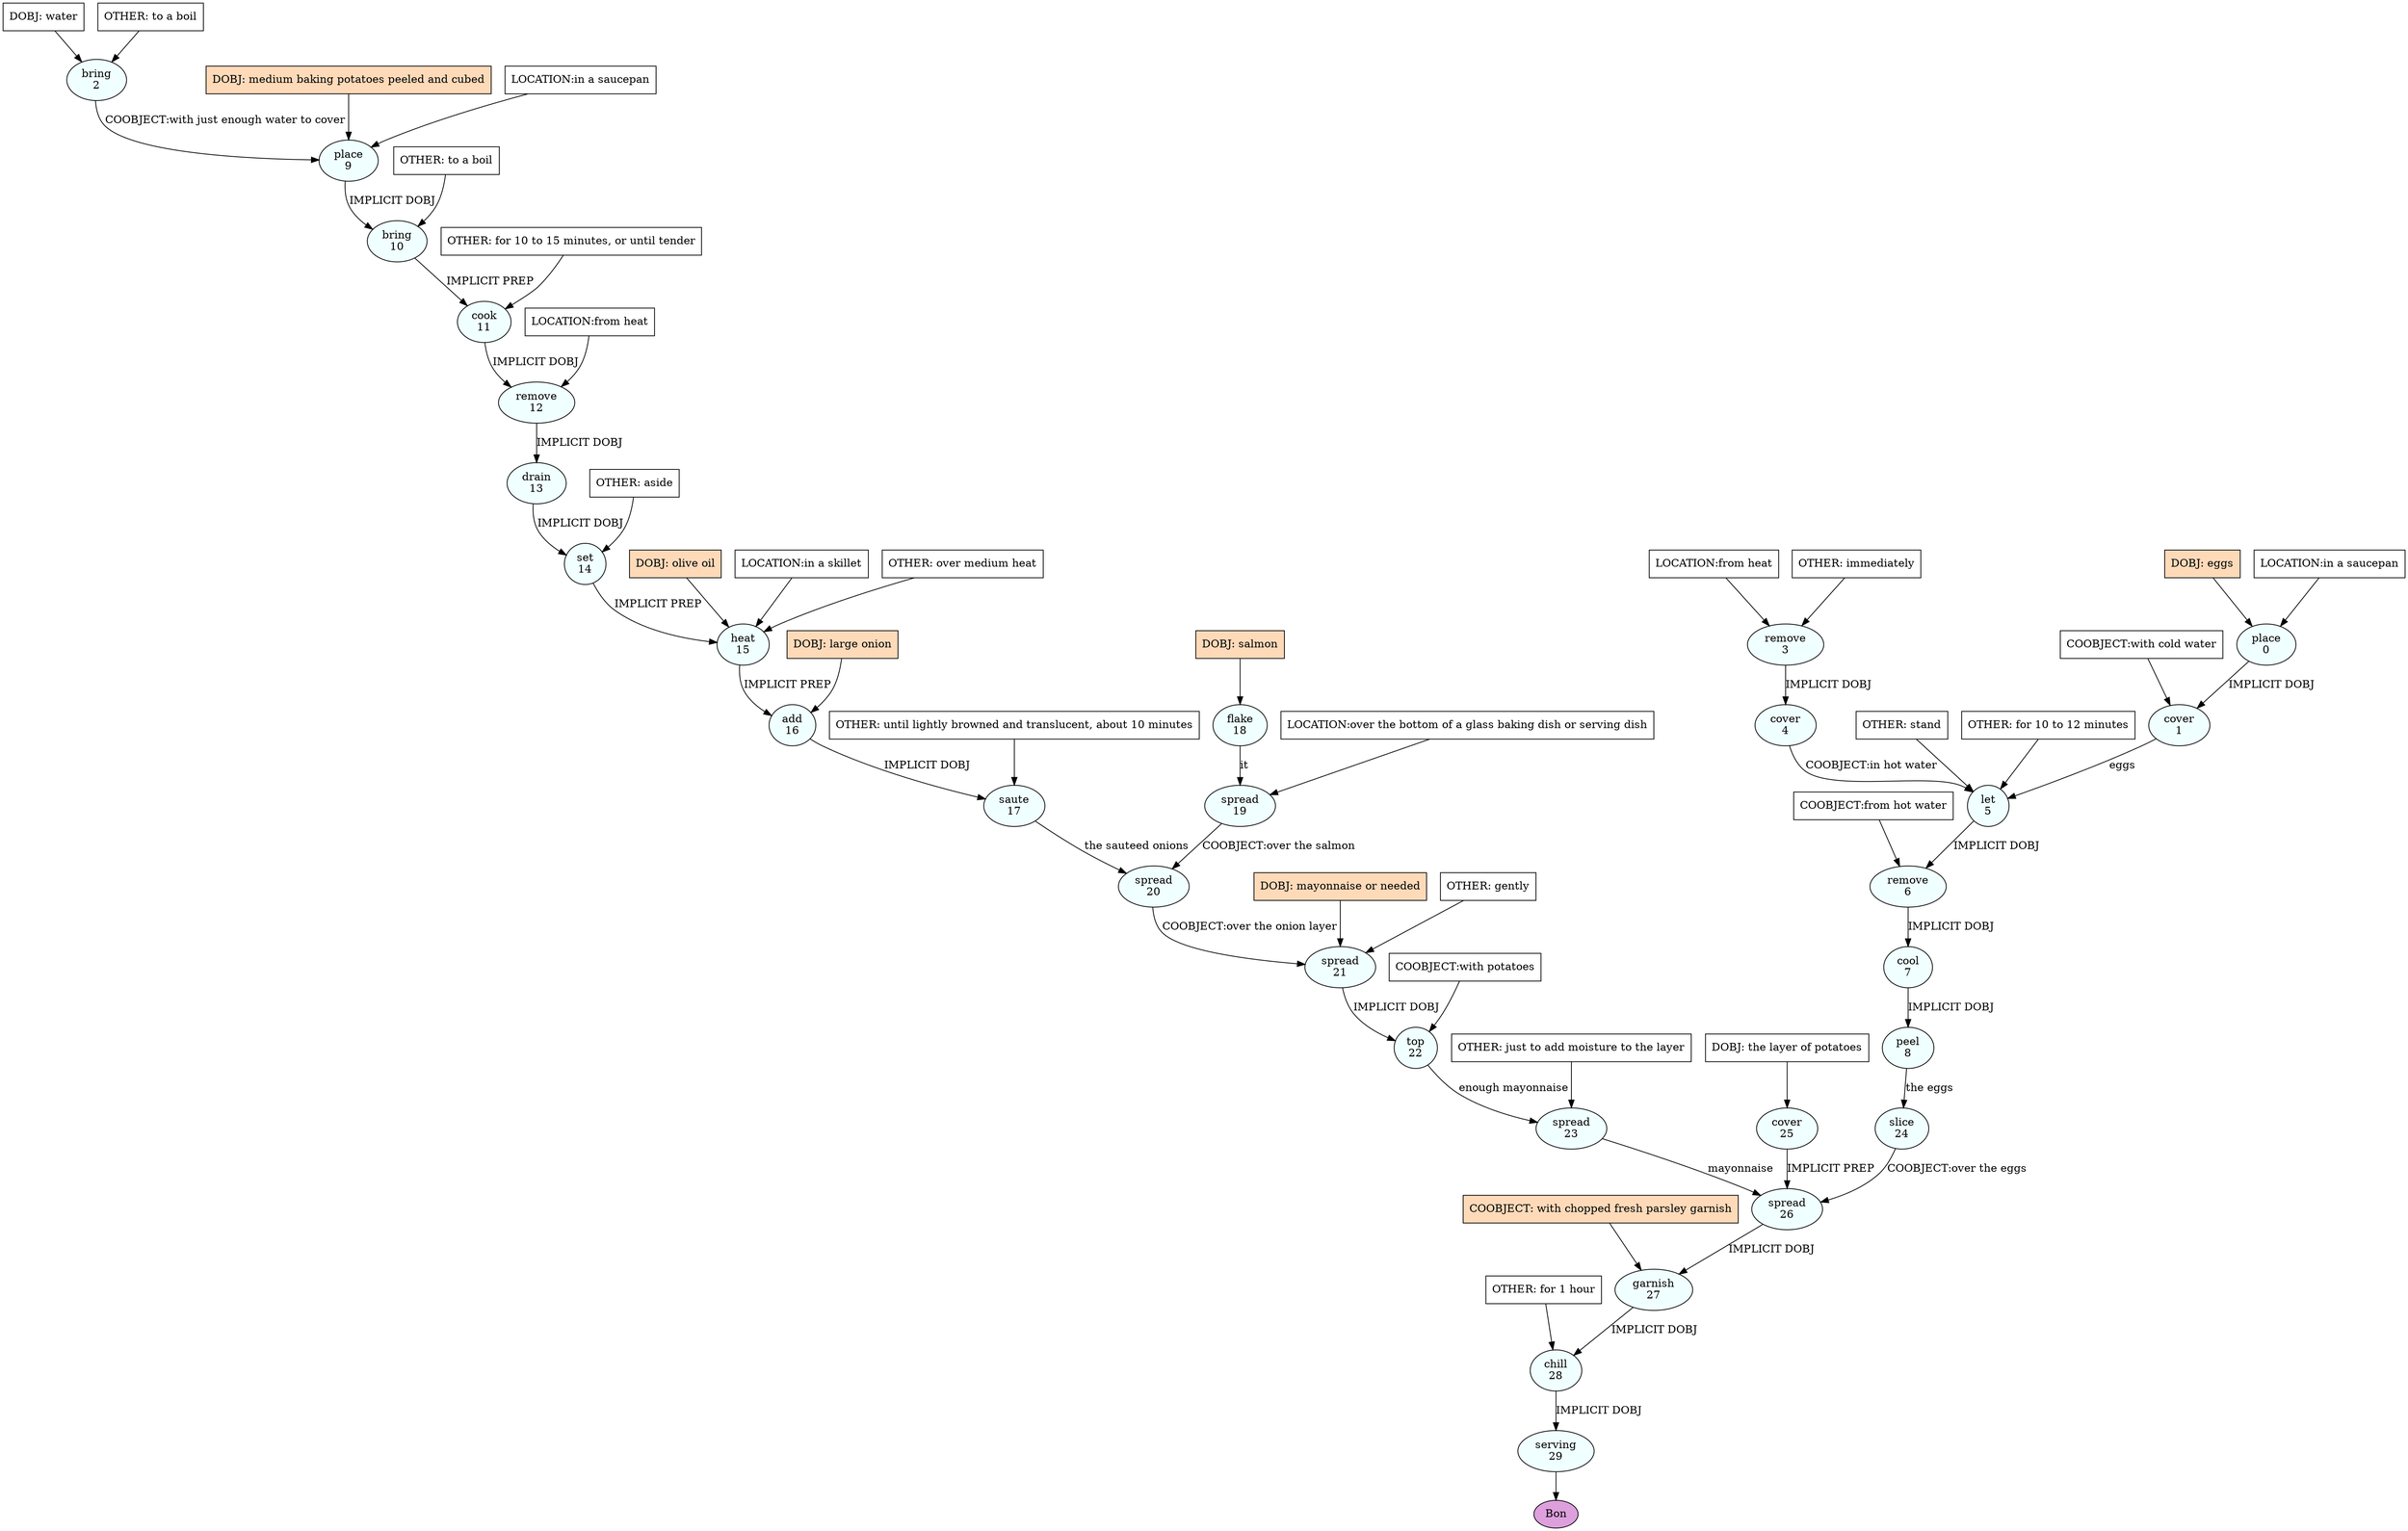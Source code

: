 digraph recipe {
E0[label="place
0", shape=oval, style=filled, fillcolor=azure]
E1[label="cover
1", shape=oval, style=filled, fillcolor=azure]
E2[label="bring
2", shape=oval, style=filled, fillcolor=azure]
E3[label="remove
3", shape=oval, style=filled, fillcolor=azure]
E4[label="cover
4", shape=oval, style=filled, fillcolor=azure]
E5[label="let
5", shape=oval, style=filled, fillcolor=azure]
E6[label="remove
6", shape=oval, style=filled, fillcolor=azure]
E7[label="cool
7", shape=oval, style=filled, fillcolor=azure]
E8[label="peel
8", shape=oval, style=filled, fillcolor=azure]
E9[label="place
9", shape=oval, style=filled, fillcolor=azure]
E10[label="bring
10", shape=oval, style=filled, fillcolor=azure]
E11[label="cook
11", shape=oval, style=filled, fillcolor=azure]
E12[label="remove
12", shape=oval, style=filled, fillcolor=azure]
E13[label="drain
13", shape=oval, style=filled, fillcolor=azure]
E14[label="set
14", shape=oval, style=filled, fillcolor=azure]
E15[label="heat
15", shape=oval, style=filled, fillcolor=azure]
E16[label="add
16", shape=oval, style=filled, fillcolor=azure]
E17[label="saute
17", shape=oval, style=filled, fillcolor=azure]
E18[label="flake
18", shape=oval, style=filled, fillcolor=azure]
E19[label="spread
19", shape=oval, style=filled, fillcolor=azure]
E20[label="spread
20", shape=oval, style=filled, fillcolor=azure]
E21[label="spread
21", shape=oval, style=filled, fillcolor=azure]
E22[label="top
22", shape=oval, style=filled, fillcolor=azure]
E23[label="spread
23", shape=oval, style=filled, fillcolor=azure]
E24[label="slice
24", shape=oval, style=filled, fillcolor=azure]
E25[label="cover
25", shape=oval, style=filled, fillcolor=azure]
E26[label="spread
26", shape=oval, style=filled, fillcolor=azure]
E27[label="garnish
27", shape=oval, style=filled, fillcolor=azure]
E28[label="chill
28", shape=oval, style=filled, fillcolor=azure]
E29[label="serving
29", shape=oval, style=filled, fillcolor=azure]
D2[label="DOBJ: water", shape=box, style=filled, fillcolor=white]
D2 -> E2
O2_0[label="OTHER: to a boil", shape=box, style=filled, fillcolor=white]
O2_0 -> E2
P3_0[label="LOCATION:from heat", shape=box, style=filled, fillcolor=white]
P3_0 -> E3
O3_0[label="OTHER: immediately", shape=box, style=filled, fillcolor=white]
O3_0 -> E3
D18[label="DOBJ: salmon", shape=box, style=filled, fillcolor=peachpuff]
D18 -> E18
D0[label="DOBJ: eggs", shape=box, style=filled, fillcolor=peachpuff]
D0 -> E0
P0_0[label="LOCATION:in a saucepan", shape=box, style=filled, fillcolor=white]
P0_0 -> E0
D25[label="DOBJ: the layer of potatoes", shape=box, style=filled, fillcolor=white]
D25 -> E25
E0 -> E1 [label="IMPLICIT DOBJ"]
P1_0_0[label="COOBJECT:with cold water", shape=box, style=filled, fillcolor=white]
P1_0_0 -> E1
E3 -> E4 [label="IMPLICIT DOBJ"]
E1 -> E5 [label="eggs"]
E4 -> E5 [label="COOBJECT:in hot water"]
O5_0_0[label="OTHER: stand", shape=box, style=filled, fillcolor=white]
O5_0_0 -> E5
O5_1_0[label="OTHER: for 10 to 12 minutes", shape=box, style=filled, fillcolor=white]
O5_1_0 -> E5
E5 -> E6 [label="IMPLICIT DOBJ"]
P6_0_0[label="COOBJECT:from hot water", shape=box, style=filled, fillcolor=white]
P6_0_0 -> E6
E6 -> E7 [label="IMPLICIT DOBJ"]
E7 -> E8 [label="IMPLICIT DOBJ"]
D9_ing[label="DOBJ: medium baking potatoes peeled and cubed", shape=box, style=filled, fillcolor=peachpuff]
D9_ing -> E9
P9_0_0[label="LOCATION:in a saucepan", shape=box, style=filled, fillcolor=white]
P9_0_0 -> E9
E2 -> E9 [label="COOBJECT:with just enough water to cover"]
E9 -> E10 [label="IMPLICIT DOBJ"]
O10_0_0[label="OTHER: to a boil", shape=box, style=filled, fillcolor=white]
O10_0_0 -> E10
E10 -> E11 [label="IMPLICIT PREP"]
O11_0_0[label="OTHER: for 10 to 15 minutes, or until tender", shape=box, style=filled, fillcolor=white]
O11_0_0 -> E11
E11 -> E12 [label="IMPLICIT DOBJ"]
P12_0_0[label="LOCATION:from heat", shape=box, style=filled, fillcolor=white]
P12_0_0 -> E12
E12 -> E13 [label="IMPLICIT DOBJ"]
E13 -> E14 [label="IMPLICIT DOBJ"]
O14_0_0[label="OTHER: aside", shape=box, style=filled, fillcolor=white]
O14_0_0 -> E14
D15_ing[label="DOBJ: olive oil", shape=box, style=filled, fillcolor=peachpuff]
D15_ing -> E15
E14 -> E15 [label="IMPLICIT PREP"]
P15_1_0[label="LOCATION:in a skillet", shape=box, style=filled, fillcolor=white]
P15_1_0 -> E15
O15_0_0[label="OTHER: over medium heat", shape=box, style=filled, fillcolor=white]
O15_0_0 -> E15
D16_ing[label="DOBJ: large onion", shape=box, style=filled, fillcolor=peachpuff]
D16_ing -> E16
E15 -> E16 [label="IMPLICIT PREP"]
E16 -> E17 [label="IMPLICIT DOBJ"]
O17_0_0[label="OTHER: until lightly browned and translucent, about 10 minutes", shape=box, style=filled, fillcolor=white]
O17_0_0 -> E17
E18 -> E19 [label="it"]
P19_0_0[label="LOCATION:over the bottom of a glass baking dish or serving dish", shape=box, style=filled, fillcolor=white]
P19_0_0 -> E19
E17 -> E20 [label="the sauteed onions"]
E19 -> E20 [label="COOBJECT:over the salmon"]
D21_ing[label="DOBJ: mayonnaise or needed", shape=box, style=filled, fillcolor=peachpuff]
D21_ing -> E21
E20 -> E21 [label="COOBJECT:over the onion layer"]
O21_0_0[label="OTHER: gently", shape=box, style=filled, fillcolor=white]
O21_0_0 -> E21
E21 -> E22 [label="IMPLICIT DOBJ"]
P22_0_0[label="COOBJECT:with potatoes", shape=box, style=filled, fillcolor=white]
P22_0_0 -> E22
E22 -> E23 [label="enough mayonnaise"]
O23_0_0[label="OTHER: just to add moisture to the layer", shape=box, style=filled, fillcolor=white]
O23_0_0 -> E23
E8 -> E24 [label="the eggs"]
E23 -> E26 [label="mayonnaise"]
E25 -> E26 [label="IMPLICIT PREP"]
E24 -> E26 [label="COOBJECT:over the eggs"]
E26 -> E27 [label="IMPLICIT DOBJ"]
P27_0_ing[label="COOBJECT: with chopped fresh parsley garnish", shape=box, style=filled, fillcolor=peachpuff]
P27_0_ing -> E27
E27 -> E28 [label="IMPLICIT DOBJ"]
O28_0_0[label="OTHER: for 1 hour", shape=box, style=filled, fillcolor=white]
O28_0_0 -> E28
E28 -> E29 [label="IMPLICIT DOBJ"]
EOR[label="Bon", shape=oval, style=filled, fillcolor=plum]
E29 -> EOR
}
